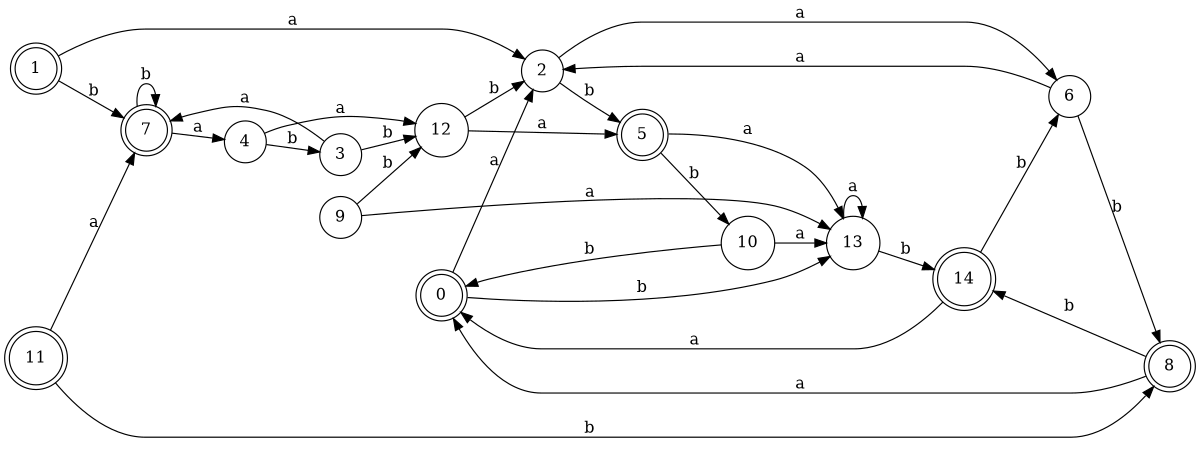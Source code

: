 digraph n12_2 {
__start0 [label="" shape="none"];

rankdir=LR;
size="8,5";

s0 [style="rounded,filled", color="black", fillcolor="white" shape="doublecircle", label="0"];
s1 [style="rounded,filled", color="black", fillcolor="white" shape="doublecircle", label="1"];
s2 [style="filled", color="black", fillcolor="white" shape="circle", label="2"];
s3 [style="filled", color="black", fillcolor="white" shape="circle", label="3"];
s4 [style="filled", color="black", fillcolor="white" shape="circle", label="4"];
s5 [style="rounded,filled", color="black", fillcolor="white" shape="doublecircle", label="5"];
s6 [style="filled", color="black", fillcolor="white" shape="circle", label="6"];
s7 [style="rounded,filled", color="black", fillcolor="white" shape="doublecircle", label="7"];
s8 [style="rounded,filled", color="black", fillcolor="white" shape="doublecircle", label="8"];
s9 [style="filled", color="black", fillcolor="white" shape="circle", label="9"];
s10 [style="filled", color="black", fillcolor="white" shape="circle", label="10"];
s11 [style="rounded,filled", color="black", fillcolor="white" shape="doublecircle", label="11"];
s12 [style="filled", color="black", fillcolor="white" shape="circle", label="12"];
s13 [style="filled", color="black", fillcolor="white" shape="circle", label="13"];
s14 [style="rounded,filled", color="black", fillcolor="white" shape="doublecircle", label="14"];
s0 -> s2 [label="a"];
s0 -> s13 [label="b"];
s1 -> s2 [label="a"];
s1 -> s7 [label="b"];
s2 -> s6 [label="a"];
s2 -> s5 [label="b"];
s3 -> s7 [label="a"];
s3 -> s12 [label="b"];
s4 -> s12 [label="a"];
s4 -> s3 [label="b"];
s5 -> s13 [label="a"];
s5 -> s10 [label="b"];
s6 -> s2 [label="a"];
s6 -> s8 [label="b"];
s7 -> s4 [label="a"];
s7 -> s7 [label="b"];
s8 -> s0 [label="a"];
s8 -> s14 [label="b"];
s9 -> s13 [label="a"];
s9 -> s12 [label="b"];
s10 -> s13 [label="a"];
s10 -> s0 [label="b"];
s11 -> s7 [label="a"];
s11 -> s8 [label="b"];
s12 -> s5 [label="a"];
s12 -> s2 [label="b"];
s13 -> s13 [label="a"];
s13 -> s14 [label="b"];
s14 -> s0 [label="a"];
s14 -> s6 [label="b"];

}